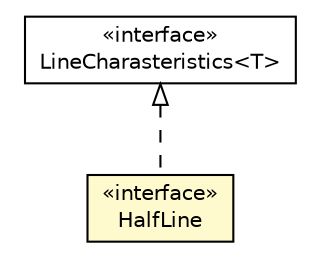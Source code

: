 #!/usr/local/bin/dot
#
# Class diagram 
# Generated by UMLGraph version R5_6 (http://www.umlgraph.org/)
#

digraph G {
	edge [fontname="Helvetica",fontsize=10,labelfontname="Helvetica",labelfontsize=10];
	node [fontname="Helvetica",fontsize=10,shape=plaintext];
	nodesep=0.25;
	ranksep=0.5;
	// eu.itesla_project.iidm.network.LineCharasteristics<T>
	c9763 [label=<<table title="eu.itesla_project.iidm.network.LineCharasteristics" border="0" cellborder="1" cellspacing="0" cellpadding="2" port="p" href="./LineCharasteristics.html">
		<tr><td><table border="0" cellspacing="0" cellpadding="1">
<tr><td align="center" balign="center"> &#171;interface&#187; </td></tr>
<tr><td align="center" balign="center"> LineCharasteristics&lt;T&gt; </td></tr>
		</table></td></tr>
		</table>>, URL="./LineCharasteristics.html", fontname="Helvetica", fontcolor="black", fontsize=10.0];
	// eu.itesla_project.iidm.network.TieLine.HalfLine
	c9832 [label=<<table title="eu.itesla_project.iidm.network.TieLine.HalfLine" border="0" cellborder="1" cellspacing="0" cellpadding="2" port="p" bgcolor="lemonChiffon" href="./TieLine.HalfLine.html">
		<tr><td><table border="0" cellspacing="0" cellpadding="1">
<tr><td align="center" balign="center"> &#171;interface&#187; </td></tr>
<tr><td align="center" balign="center"> HalfLine </td></tr>
		</table></td></tr>
		</table>>, URL="./TieLine.HalfLine.html", fontname="Helvetica", fontcolor="black", fontsize=10.0];
	//eu.itesla_project.iidm.network.TieLine.HalfLine implements eu.itesla_project.iidm.network.LineCharasteristics<T>
	c9763:p -> c9832:p [dir=back,arrowtail=empty,style=dashed];
}


